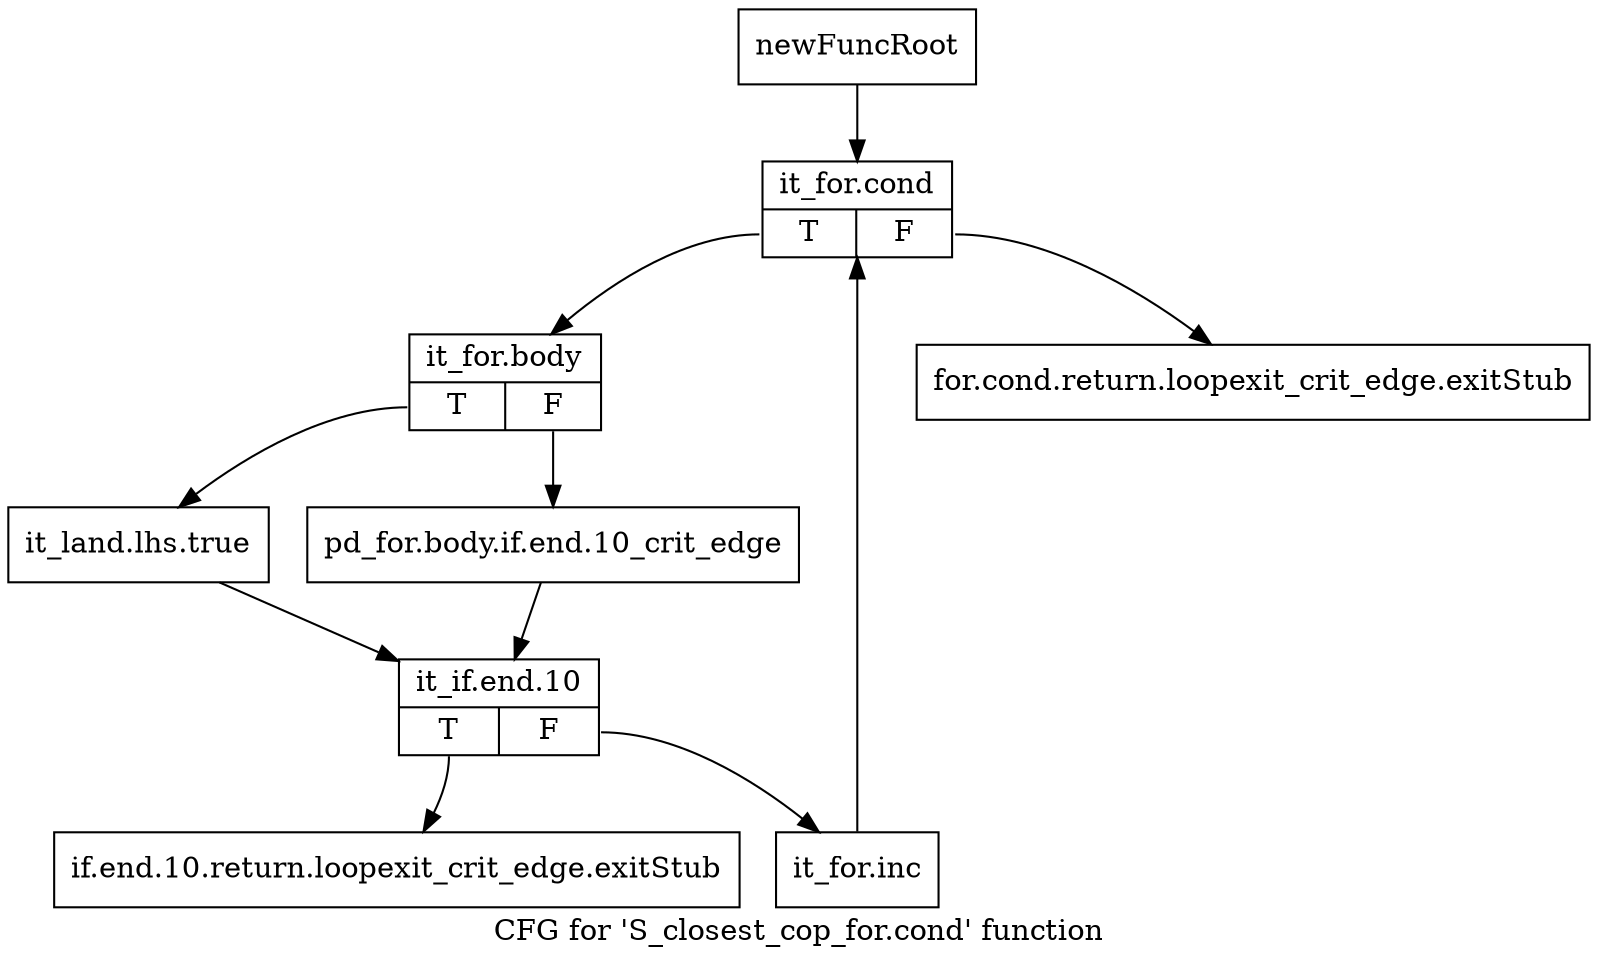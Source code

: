 digraph "CFG for 'S_closest_cop_for.cond' function" {
	label="CFG for 'S_closest_cop_for.cond' function";

	Node0x5833510 [shape=record,label="{newFuncRoot}"];
	Node0x5833510 -> Node0x5833600;
	Node0x5833560 [shape=record,label="{for.cond.return.loopexit_crit_edge.exitStub}"];
	Node0x58335b0 [shape=record,label="{if.end.10.return.loopexit_crit_edge.exitStub}"];
	Node0x5833600 [shape=record,label="{it_for.cond|{<s0>T|<s1>F}}"];
	Node0x5833600:s0 -> Node0x5833650;
	Node0x5833600:s1 -> Node0x5833560;
	Node0x5833650 [shape=record,label="{it_for.body|{<s0>T|<s1>F}}"];
	Node0x5833650:s0 -> Node0x58336f0;
	Node0x5833650:s1 -> Node0x58336a0;
	Node0x58336a0 [shape=record,label="{pd_for.body.if.end.10_crit_edge}"];
	Node0x58336a0 -> Node0x5833740;
	Node0x58336f0 [shape=record,label="{it_land.lhs.true}"];
	Node0x58336f0 -> Node0x5833740;
	Node0x5833740 [shape=record,label="{it_if.end.10|{<s0>T|<s1>F}}"];
	Node0x5833740:s0 -> Node0x58335b0;
	Node0x5833740:s1 -> Node0x5833790;
	Node0x5833790 [shape=record,label="{it_for.inc}"];
	Node0x5833790 -> Node0x5833600;
}
